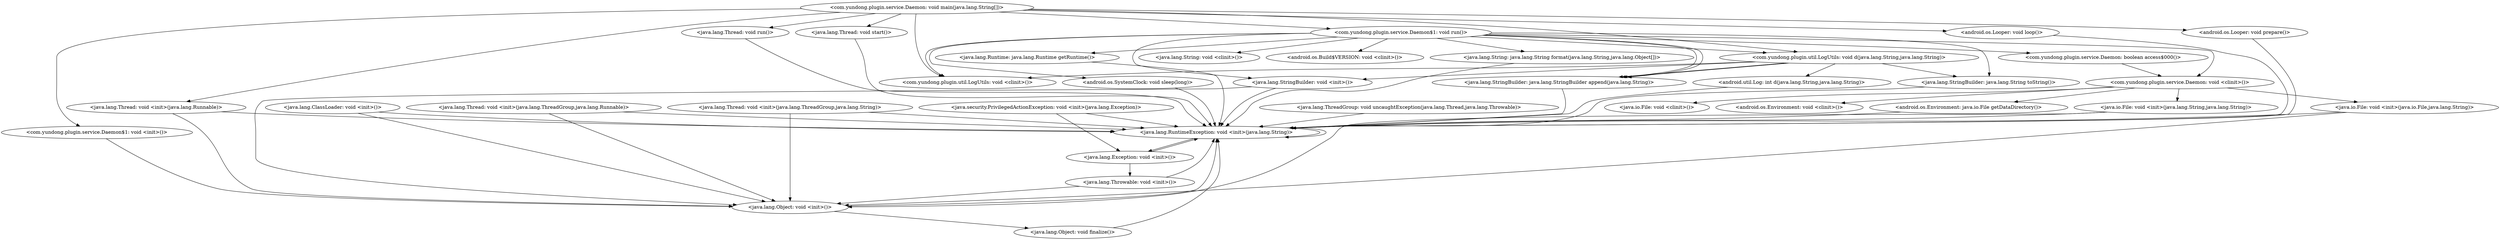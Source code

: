 digraph CallGraph {
"<com.yundong.plugin.service.Daemon: void main(java.lang.String[])>" -> "<com.yundong.plugin.util.LogUtils: void <clinit>()>";
"<com.yundong.plugin.service.Daemon: void main(java.lang.String[])>" -> "<com.yundong.plugin.util.LogUtils: void d(java.lang.String,java.lang.String)>";
"<com.yundong.plugin.service.Daemon: void main(java.lang.String[])>" -> "<android.os.Looper: void loop()>";
"<com.yundong.plugin.service.Daemon: void main(java.lang.String[])>" -> "<java.lang.Thread: void <init>(java.lang.Runnable)>";
"<com.yundong.plugin.service.Daemon: void main(java.lang.String[])>" -> "<com.yundong.plugin.service.Daemon$1: void <init>()>";
"<com.yundong.plugin.service.Daemon: void main(java.lang.String[])>" -> "<android.os.Looper: void prepare()>";
"<com.yundong.plugin.service.Daemon: void <clinit>()>" -> "<java.io.File: void <clinit>()>";
"<com.yundong.plugin.service.Daemon: void <clinit>()>" -> "<java.io.File: void <init>(java.io.File,java.lang.String)>";
"<com.yundong.plugin.service.Daemon: void <clinit>()>" -> "<java.io.File: void <init>(java.lang.String,java.lang.String)>";
"<com.yundong.plugin.service.Daemon: void <clinit>()>" -> "<android.os.Environment: java.io.File getDataDirectory()>";
"<com.yundong.plugin.service.Daemon: void <clinit>()>" -> "<android.os.Environment: void <clinit>()>";
"<java.lang.ThreadGroup: void uncaughtException(java.lang.Thread,java.lang.Throwable)>" -> "<java.lang.RuntimeException: void <init>(java.lang.String)>";
"<java.lang.ClassLoader: void <init>()>" -> "<java.lang.Object: void <init>()>";
"<java.lang.ClassLoader: void <init>()>" -> "<java.lang.RuntimeException: void <init>(java.lang.String)>";
"<java.security.PrivilegedActionException: void <init>(java.lang.Exception)>" -> "<java.lang.Exception: void <init>()>";
"<java.security.PrivilegedActionException: void <init>(java.lang.Exception)>" -> "<java.lang.RuntimeException: void <init>(java.lang.String)>";
"<java.lang.Thread: void <init>(java.lang.ThreadGroup,java.lang.Runnable)>" -> "<java.lang.Object: void <init>()>";
"<java.lang.Thread: void <init>(java.lang.ThreadGroup,java.lang.Runnable)>" -> "<java.lang.RuntimeException: void <init>(java.lang.String)>";
"<java.lang.Thread: void <init>(java.lang.ThreadGroup,java.lang.String)>" -> "<java.lang.Object: void <init>()>";
"<java.lang.Thread: void <init>(java.lang.ThreadGroup,java.lang.String)>" -> "<java.lang.RuntimeException: void <init>(java.lang.String)>";
"<com.yundong.plugin.util.LogUtils: void d(java.lang.String,java.lang.String)>" -> "<com.yundong.plugin.util.LogUtils: void <clinit>()>";
"<com.yundong.plugin.util.LogUtils: void d(java.lang.String,java.lang.String)>" -> "<android.util.Log: int d(java.lang.String,java.lang.String)>";
"<com.yundong.plugin.util.LogUtils: void d(java.lang.String,java.lang.String)>" -> "<java.lang.StringBuilder: void <init>()>";
"<android.os.Looper: void loop()>" -> "<java.lang.RuntimeException: void <init>(java.lang.String)>";
"<java.lang.Thread: void <init>(java.lang.Runnable)>" -> "<java.lang.Object: void <init>()>";
"<java.lang.Thread: void <init>(java.lang.Runnable)>" -> "<java.lang.RuntimeException: void <init>(java.lang.String)>";
"<com.yundong.plugin.service.Daemon$1: void <init>()>" -> "<java.lang.Object: void <init>()>";
"<android.os.Looper: void prepare()>" -> "<java.lang.RuntimeException: void <init>(java.lang.String)>";
"<java.io.File: void <init>(java.io.File,java.lang.String)>" -> "<java.lang.Object: void <init>()>";
"<java.io.File: void <init>(java.io.File,java.lang.String)>" -> "<java.lang.RuntimeException: void <init>(java.lang.String)>";
"<java.io.File: void <init>(java.lang.String,java.lang.String)>" -> "<java.lang.Object: void <init>()>";
"<java.io.File: void <init>(java.lang.String,java.lang.String)>" -> "<java.lang.RuntimeException: void <init>(java.lang.String)>";
"<android.os.Environment: java.io.File getDataDirectory()>" -> "<java.lang.RuntimeException: void <init>(java.lang.String)>";
"<java.lang.RuntimeException: void <init>(java.lang.String)>" -> "<java.lang.Exception: void <init>()>";
"<java.lang.RuntimeException: void <init>(java.lang.String)>" -> "<java.lang.RuntimeException: void <init>(java.lang.String)>";
"<java.lang.Object: void <init>()>" -> "<java.lang.Object: void finalize()>";
"<java.lang.Object: void <init>()>" -> "<java.lang.RuntimeException: void <init>(java.lang.String)>";
"<java.lang.Exception: void <init>()>" -> "<java.lang.Throwable: void <init>()>";
"<java.lang.Exception: void <init>()>" -> "<java.lang.RuntimeException: void <init>(java.lang.String)>";
"<android.util.Log: int d(java.lang.String,java.lang.String)>" -> "<java.lang.RuntimeException: void <init>(java.lang.String)>";
"<java.lang.StringBuilder: void <init>()>" -> "<java.lang.Object: void <init>()>";
"<java.lang.StringBuilder: void <init>()>" -> "<java.lang.RuntimeException: void <init>(java.lang.String)>";
"<java.lang.Object: void finalize()>" -> "<java.lang.RuntimeException: void <init>(java.lang.String)>";
"<java.lang.Throwable: void <init>()>" -> "<java.lang.Object: void <init>()>";
"<java.lang.Throwable: void <init>()>" -> "<java.lang.RuntimeException: void <init>(java.lang.String)>";
"<com.yundong.plugin.util.LogUtils: void d(java.lang.String,java.lang.String)>" -> "<java.lang.StringBuilder: java.lang.StringBuilder append(java.lang.String)>";
"<com.yundong.plugin.util.LogUtils: void d(java.lang.String,java.lang.String)>" -> "<java.lang.StringBuilder: java.lang.StringBuilder append(java.lang.String)>";
"<com.yundong.plugin.util.LogUtils: void d(java.lang.String,java.lang.String)>" -> "<java.lang.StringBuilder: java.lang.String toString()>";
"<java.lang.StringBuilder: java.lang.StringBuilder append(java.lang.String)>" -> "<java.lang.RuntimeException: void <init>(java.lang.String)>";
"<java.lang.StringBuilder: java.lang.String toString()>" -> "<java.lang.RuntimeException: void <init>(java.lang.String)>";
"<com.yundong.plugin.service.Daemon: void main(java.lang.String[])>" -> "<com.yundong.plugin.service.Daemon$1: void run()>";
"<com.yundong.plugin.service.Daemon$1: void run()>" -> "<com.yundong.plugin.service.Daemon: void <clinit>()>";
"<com.yundong.plugin.service.Daemon$1: void run()>" -> "<android.os.SystemClock: void sleep(long)>";
"<com.yundong.plugin.service.Daemon$1: void run()>" -> "<java.lang.Runtime: java.lang.Runtime getRuntime()>";
"<com.yundong.plugin.service.Daemon$1: void run()>" -> "<com.yundong.plugin.util.LogUtils: void d(java.lang.String,java.lang.String)>";
"<com.yundong.plugin.service.Daemon$1: void run()>" -> "<java.lang.StringBuilder: void <init>()>";
"<com.yundong.plugin.service.Daemon$1: void run()>" -> "<java.lang.String: java.lang.String format(java.lang.String,java.lang.Object[])>";
"<com.yundong.plugin.service.Daemon$1: void run()>" -> "<com.yundong.plugin.service.Daemon: boolean access$000()>";
"<com.yundong.plugin.service.Daemon$1: void run()>" -> "<com.yundong.plugin.util.LogUtils: void <clinit>()>";
"<com.yundong.plugin.service.Daemon$1: void run()>" -> "<java.lang.String: void <clinit>()>";
"<com.yundong.plugin.service.Daemon$1: void run()>" -> "<android.os.Build$VERSION: void <clinit>()>";
"<android.os.SystemClock: void sleep(long)>" -> "<java.lang.RuntimeException: void <init>(java.lang.String)>";
"<java.lang.Runtime: java.lang.Runtime getRuntime()>" -> "<java.lang.RuntimeException: void <init>(java.lang.String)>";
"<java.lang.String: java.lang.String format(java.lang.String,java.lang.Object[])>" -> "<java.lang.RuntimeException: void <init>(java.lang.String)>";
"<com.yundong.plugin.service.Daemon: boolean access$000()>" -> "<com.yundong.plugin.service.Daemon: void <clinit>()>";
"<com.yundong.plugin.service.Daemon$1: void run()>" -> "<java.lang.StringBuilder: java.lang.StringBuilder append(java.lang.String)>";
"<com.yundong.plugin.service.Daemon$1: void run()>" -> "<java.lang.StringBuilder: java.lang.StringBuilder append(java.lang.String)>";
"<com.yundong.plugin.service.Daemon$1: void run()>" -> "<java.lang.StringBuilder: java.lang.String toString()>";
"<com.yundong.plugin.service.Daemon: void main(java.lang.String[])>" -> "<java.lang.Thread: void run()>";
"<com.yundong.plugin.service.Daemon: void main(java.lang.String[])>" -> "<java.lang.Thread: void start()>";
"<java.lang.Thread: void run()>" -> "<java.lang.RuntimeException: void <init>(java.lang.String)>";
"<java.lang.Thread: void start()>" -> "<java.lang.RuntimeException: void <init>(java.lang.String)>";
}
